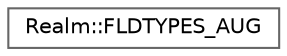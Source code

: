 digraph "Graphical Class Hierarchy"
{
 // LATEX_PDF_SIZE
  bgcolor="transparent";
  edge [fontname=Helvetica,fontsize=10,labelfontname=Helvetica,labelfontsize=10];
  node [fontname=Helvetica,fontsize=10,shape=box,height=0.2,width=0.4];
  rankdir="LR";
  Node0 [id="Node000000",label="Realm::FLDTYPES_AUG",height=0.2,width=0.4,color="grey40", fillcolor="white", style="filled",URL="$structRealm_1_1FLDTYPES__AUG.html",tooltip=" "];
}
